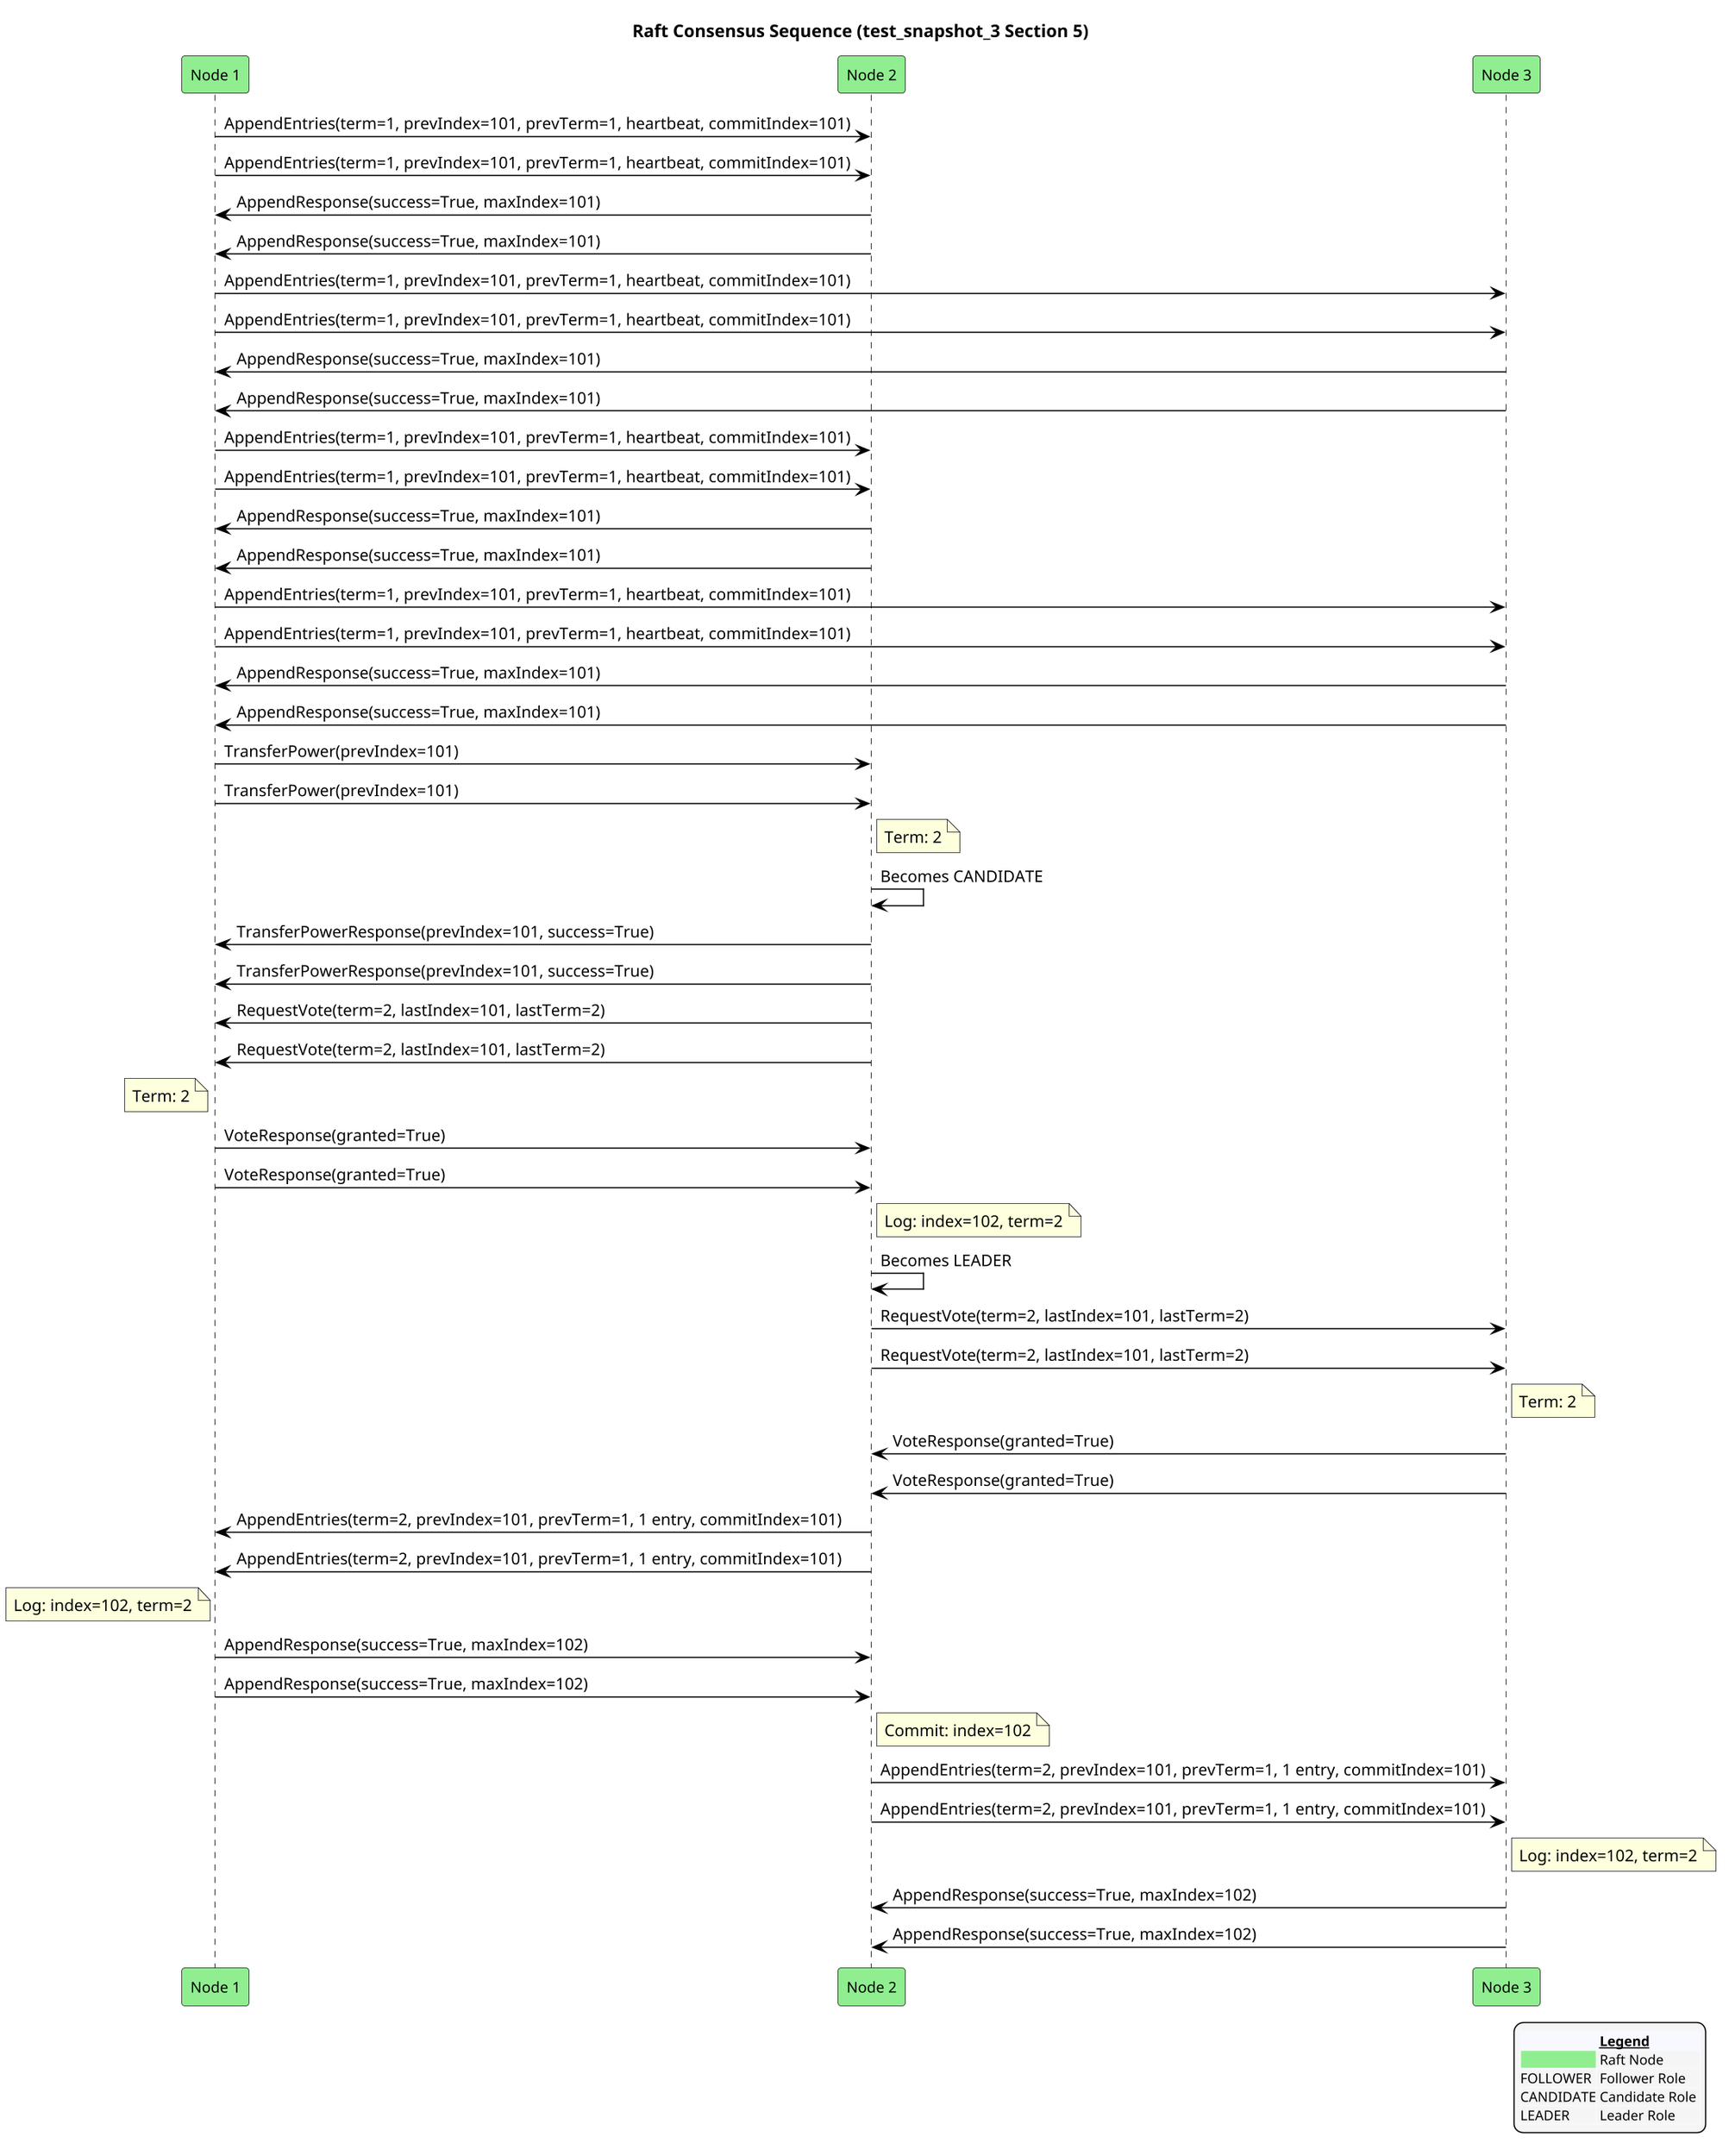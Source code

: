@startuml
!pragma ratio 0.7
skinparam dpi 150
skinparam monochrome false
skinparam sequence {
  ArrowColor Black
  ActorBorderColor Black
  LifeLineBorderColor Black
  ParticipantFontSize 12
  Padding 10
}
skinparam legend {
  BackgroundColor #F5F5F5
  FontSize 11
}
title Raft Consensus Sequence (test_snapshot_3 Section 5)

participant "Node 1" as n1 order 10 #Lightgreen
participant "Node 2" as n2 order 20 #Lightgreen
participant "Node 3" as n3 order 30 #Lightgreen
n1 -> n2: AppendEntries(term=1, prevIndex=101, prevTerm=1, heartbeat, commitIndex=101)
n1 -> n2: AppendEntries(term=1, prevIndex=101, prevTerm=1, heartbeat, commitIndex=101)
n2 -> n1: AppendResponse(success=True, maxIndex=101)
n2 -> n1: AppendResponse(success=True, maxIndex=101)
n1 -> n3: AppendEntries(term=1, prevIndex=101, prevTerm=1, heartbeat, commitIndex=101)
n1 -> n3: AppendEntries(term=1, prevIndex=101, prevTerm=1, heartbeat, commitIndex=101)
n3 -> n1: AppendResponse(success=True, maxIndex=101)
n3 -> n1: AppendResponse(success=True, maxIndex=101)
n1 -> n2: AppendEntries(term=1, prevIndex=101, prevTerm=1, heartbeat, commitIndex=101)
n1 -> n2: AppendEntries(term=1, prevIndex=101, prevTerm=1, heartbeat, commitIndex=101)
n2 -> n1: AppendResponse(success=True, maxIndex=101)
n2 -> n1: AppendResponse(success=True, maxIndex=101)
n1 -> n3: AppendEntries(term=1, prevIndex=101, prevTerm=1, heartbeat, commitIndex=101)
n1 -> n3: AppendEntries(term=1, prevIndex=101, prevTerm=1, heartbeat, commitIndex=101)
n3 -> n1: AppendResponse(success=True, maxIndex=101)
n3 -> n1: AppendResponse(success=True, maxIndex=101)
n1 -> n2: TransferPower(prevIndex=101)
n1 -> n2: TransferPower(prevIndex=101)
note right of n2: Term: 2
n2 -> n2: Becomes CANDIDATE
n2 -> n1: TransferPowerResponse(prevIndex=101, success=True)
n2 -> n1: TransferPowerResponse(prevIndex=101, success=True)
n2 -> n1: RequestVote(term=2, lastIndex=101, lastTerm=2)
n2 -> n1: RequestVote(term=2, lastIndex=101, lastTerm=2)
note left of n1: Term: 2
n1 -> n2: VoteResponse(granted=True)
n1 -> n2: VoteResponse(granted=True)
note right of n2: Log: index=102, term=2
n2 -> n2: Becomes LEADER
n2 -> n3: RequestVote(term=2, lastIndex=101, lastTerm=2)
n2 -> n3: RequestVote(term=2, lastIndex=101, lastTerm=2)
note right of n3: Term: 2
n3 -> n2: VoteResponse(granted=True)
n3 -> n2: VoteResponse(granted=True)
n2 -> n1: AppendEntries(term=2, prevIndex=101, prevTerm=1, 1 entry, commitIndex=101)
n2 -> n1: AppendEntries(term=2, prevIndex=101, prevTerm=1, 1 entry, commitIndex=101)
note left of n1: Log: index=102, term=2
n1 -> n2: AppendResponse(success=True, maxIndex=102)
n1 -> n2: AppendResponse(success=True, maxIndex=102)
note right of n2: Commit: index=102
n2 -> n3: AppendEntries(term=2, prevIndex=101, prevTerm=1, 1 entry, commitIndex=101)
n2 -> n3: AppendEntries(term=2, prevIndex=101, prevTerm=1, 1 entry, commitIndex=101)
note right of n3: Log: index=102, term=2
n3 -> n2: AppendResponse(success=True, maxIndex=102)
n3 -> n2: AppendResponse(success=True, maxIndex=102)

legend right
  <#GhostWhite,#GhostWhite>|      |= __Legend__ |
  |<#Lightgreen>| Raft Node |
  |FOLLOWER| Follower Role |
  |CANDIDATE| Candidate Role |
  |LEADER| Leader Role |
endlegend
@enduml
